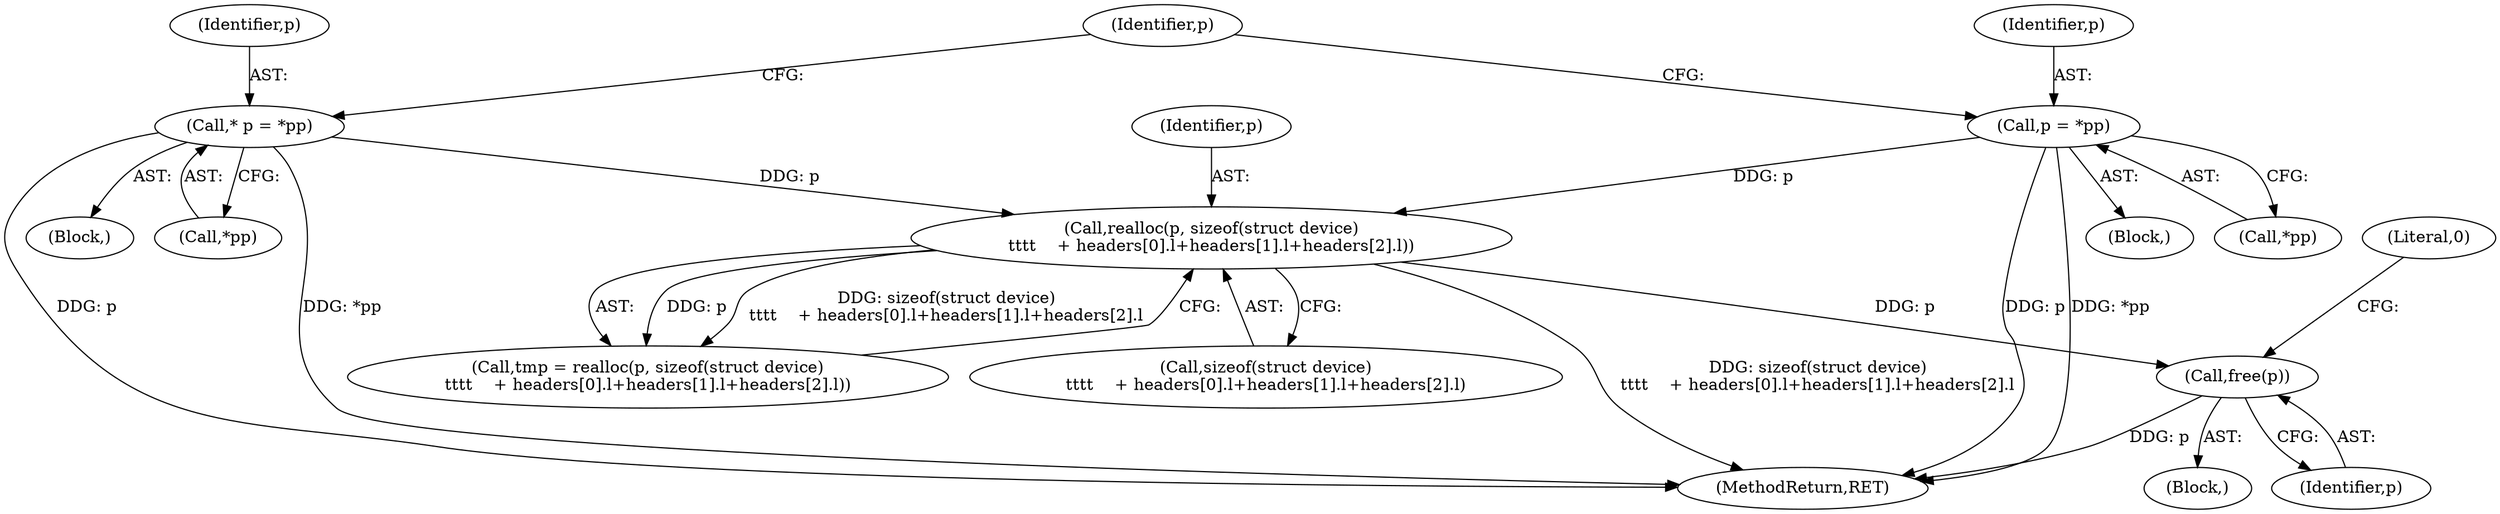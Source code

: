 digraph "0_miniupnp_cd506a67e174a45c6a202eff182a712955ed6d6f@API" {
"1000267" [label="(Call,free(p))"];
"1000232" [label="(Call,realloc(p, sizeof(struct device)\n\t\t\t\t    + headers[0].l+headers[1].l+headers[2].l))"];
"1000118" [label="(Call,* p = *pp)"];
"1000316" [label="(Call,p = *pp)"];
"1000230" [label="(Call,tmp = realloc(p, sizeof(struct device)\n\t\t\t\t    + headers[0].l+headers[1].l+headers[2].l))"];
"1000268" [label="(Identifier,p)"];
"1000444" [label="(MethodReturn,RET)"];
"1000124" [label="(Block,)"];
"1000111" [label="(Block,)"];
"1000234" [label="(Call,sizeof(struct device)\n\t\t\t\t    + headers[0].l+headers[1].l+headers[2].l)"];
"1000316" [label="(Call,p = *pp)"];
"1000317" [label="(Identifier,p)"];
"1000120" [label="(Call,*pp)"];
"1000267" [label="(Call,free(p))"];
"1000119" [label="(Identifier,p)"];
"1000118" [label="(Call,* p = *pp)"];
"1000257" [label="(Block,)"];
"1000232" [label="(Call,realloc(p, sizeof(struct device)\n\t\t\t\t    + headers[0].l+headers[1].l+headers[2].l))"];
"1000233" [label="(Identifier,p)"];
"1000123" [label="(Identifier,p)"];
"1000318" [label="(Call,*pp)"];
"1000270" [label="(Literal,0)"];
"1000267" -> "1000257"  [label="AST: "];
"1000267" -> "1000268"  [label="CFG: "];
"1000268" -> "1000267"  [label="AST: "];
"1000270" -> "1000267"  [label="CFG: "];
"1000267" -> "1000444"  [label="DDG: p"];
"1000232" -> "1000267"  [label="DDG: p"];
"1000232" -> "1000230"  [label="AST: "];
"1000232" -> "1000234"  [label="CFG: "];
"1000233" -> "1000232"  [label="AST: "];
"1000234" -> "1000232"  [label="AST: "];
"1000230" -> "1000232"  [label="CFG: "];
"1000232" -> "1000444"  [label="DDG: sizeof(struct device)\n\t\t\t\t    + headers[0].l+headers[1].l+headers[2].l"];
"1000232" -> "1000230"  [label="DDG: p"];
"1000232" -> "1000230"  [label="DDG: sizeof(struct device)\n\t\t\t\t    + headers[0].l+headers[1].l+headers[2].l"];
"1000118" -> "1000232"  [label="DDG: p"];
"1000316" -> "1000232"  [label="DDG: p"];
"1000118" -> "1000111"  [label="AST: "];
"1000118" -> "1000120"  [label="CFG: "];
"1000119" -> "1000118"  [label="AST: "];
"1000120" -> "1000118"  [label="AST: "];
"1000123" -> "1000118"  [label="CFG: "];
"1000118" -> "1000444"  [label="DDG: *pp"];
"1000118" -> "1000444"  [label="DDG: p"];
"1000316" -> "1000124"  [label="AST: "];
"1000316" -> "1000318"  [label="CFG: "];
"1000317" -> "1000316"  [label="AST: "];
"1000318" -> "1000316"  [label="AST: "];
"1000123" -> "1000316"  [label="CFG: "];
"1000316" -> "1000444"  [label="DDG: *pp"];
"1000316" -> "1000444"  [label="DDG: p"];
}
